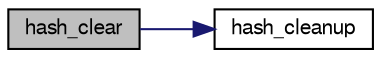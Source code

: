 digraph "hash_clear"
{
 // LATEX_PDF_SIZE
  bgcolor="transparent";
  edge [fontname="FreeSans",fontsize="10",labelfontname="FreeSans",labelfontsize="10"];
  node [fontname="FreeSans",fontsize="10",shape=record];
  rankdir="LR";
  Node1 [label="hash_clear",height=0.2,width=0.4,color="black", fillcolor="grey75", style="filled", fontcolor="black",tooltip="Clear the hashtable."];
  Node1 -> Node2 [color="midnightblue",fontsize="10",style="solid",fontname="FreeSans"];
  Node2 [label="hash_cleanup",height=0.2,width=0.4,color="black",URL="$hash-lock_8c.html#aab69792f6f434c8466eca07c469850f1",tooltip="Clear the hashtable."];
}

